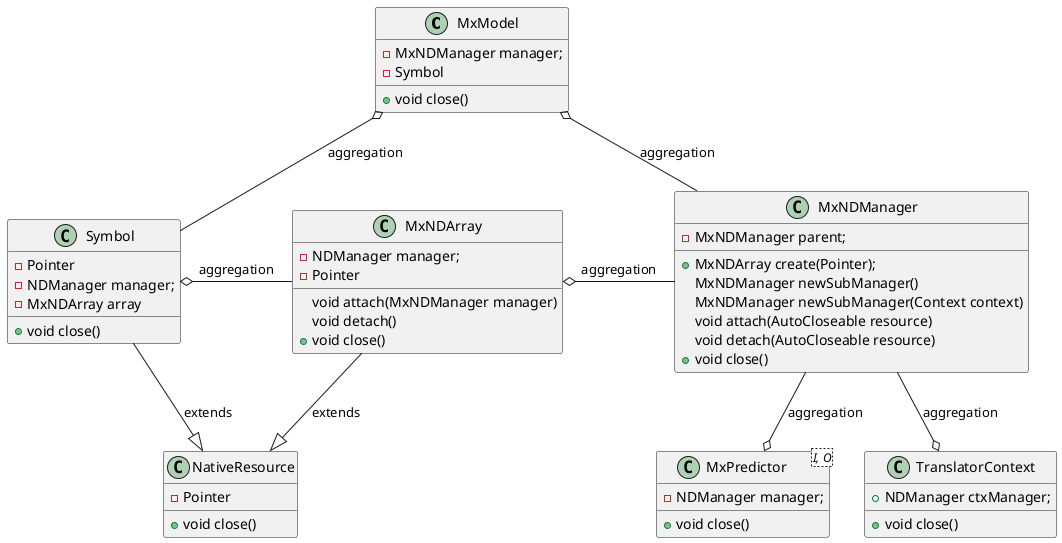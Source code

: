 @startuml
class MxModel {
    -MxNDManager manager;
    -Symbol
    +void close()
}

class MxPredictor<I, O> {
    -NDManager manager;
    +void close()
}

class TranslatorContext {
    +NDManager ctxManager;
    +void close()
}

class MxNDManager {
    -MxNDManager parent;
    +MxNDArray create(Pointer);
    MxNDManager newSubManager()
    MxNDManager newSubManager(Context context)
    void attach(AutoCloseable resource)
    void detach(AutoCloseable resource)
    +void close()
}

class MxNDArray {
    -NDManager manager;
    -Pointer
    void attach(MxNDManager manager)
    void detach()
    +void close()
}

class NativeResource {
    -Pointer
    +void close()
}

class Symbol {
    -Pointer
    -NDManager manager;
    -MxNDArray array
    +void close()
}

MxModel o-- Symbol : aggregation
MxModel o-- MxNDManager : aggregation
Symbol o-right- MxNDArray : aggregation

MxNDArray --|> NativeResource : extends
Symbol --|> NativeResource : extends


MxNDArray o-right- MxNDManager : aggregation
MxPredictor o-up- MxNDManager : aggregation
TranslatorContext o-up- MxNDManager : aggregation



@enduml
